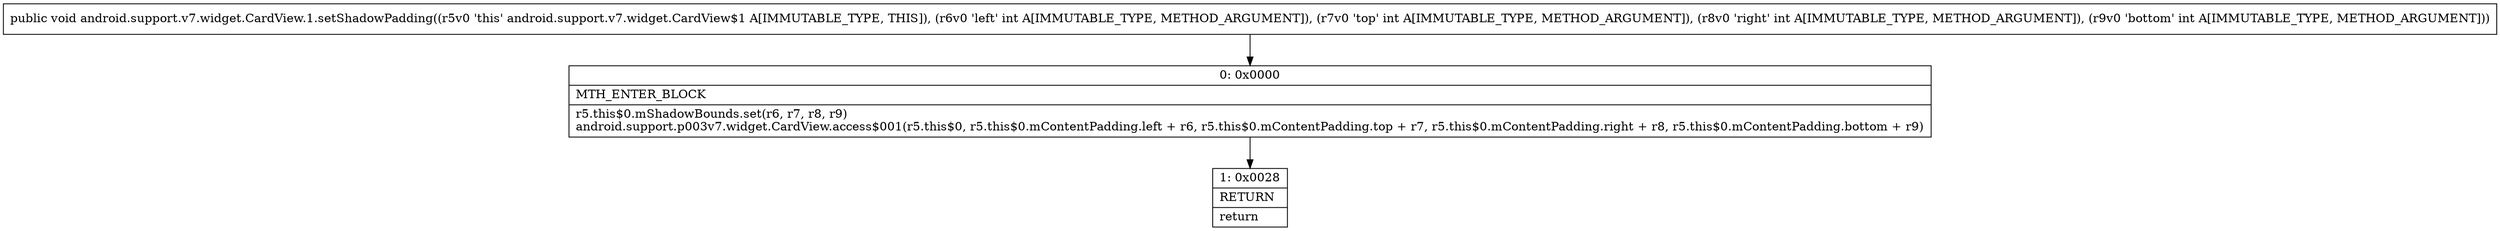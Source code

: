 digraph "CFG forandroid.support.v7.widget.CardView.1.setShadowPadding(IIII)V" {
Node_0 [shape=record,label="{0\:\ 0x0000|MTH_ENTER_BLOCK\l|r5.this$0.mShadowBounds.set(r6, r7, r8, r9)\landroid.support.p003v7.widget.CardView.access$001(r5.this$0, r5.this$0.mContentPadding.left + r6, r5.this$0.mContentPadding.top + r7, r5.this$0.mContentPadding.right + r8, r5.this$0.mContentPadding.bottom + r9)\l}"];
Node_1 [shape=record,label="{1\:\ 0x0028|RETURN\l|return\l}"];
MethodNode[shape=record,label="{public void android.support.v7.widget.CardView.1.setShadowPadding((r5v0 'this' android.support.v7.widget.CardView$1 A[IMMUTABLE_TYPE, THIS]), (r6v0 'left' int A[IMMUTABLE_TYPE, METHOD_ARGUMENT]), (r7v0 'top' int A[IMMUTABLE_TYPE, METHOD_ARGUMENT]), (r8v0 'right' int A[IMMUTABLE_TYPE, METHOD_ARGUMENT]), (r9v0 'bottom' int A[IMMUTABLE_TYPE, METHOD_ARGUMENT])) }"];
MethodNode -> Node_0;
Node_0 -> Node_1;
}


